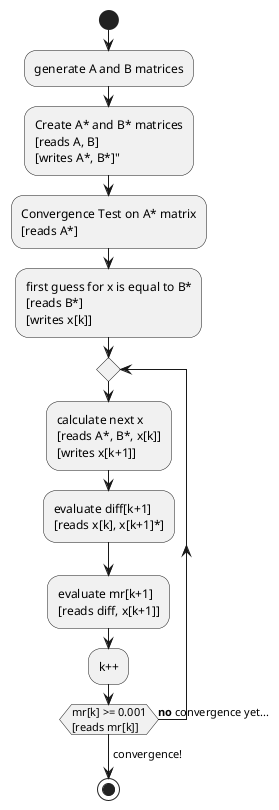 @startuml

start
:generate A and B matrices;
:Create A* and B* matrices\n[reads A, B]\n[writes A*, B*]";
:Convergence Test on A* matrix\n[reads A*];
:first guess for x is equal to B*\n[reads B*]\n[writes x[k]];
repeat
    :calculate next x\n[reads A*, B*, x[k]]\n[writes x[k+1]];
    :evaluate diff[k+1]\n[reads x[k], x[k+1]*];
    :evaluate mr[k+1]\n[reads diff, x[k+1]];
    :k++;
repeat while (mr[k] >= 0.001\n[reads mr[k]]) is (**no** convergence yet...)
->convergence!;
stop
@enduml
